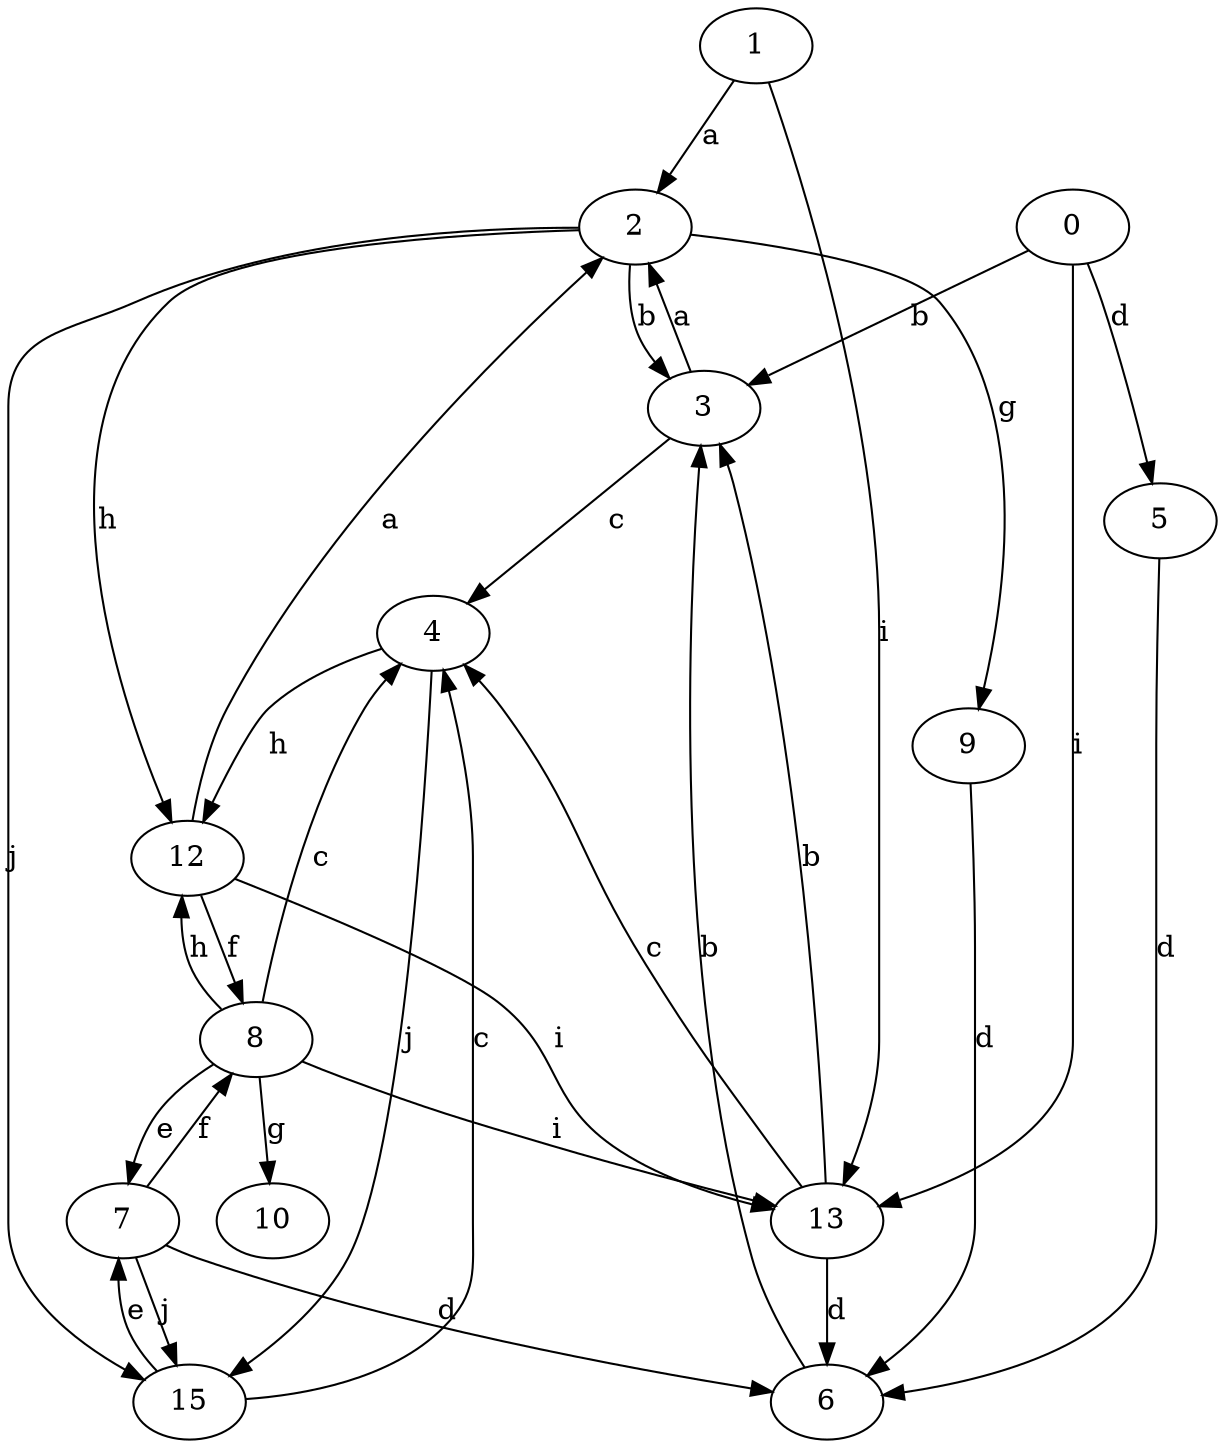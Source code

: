 strict digraph  {
1;
0;
2;
3;
4;
5;
6;
7;
8;
9;
10;
12;
13;
15;
1 -> 2  [label=a];
1 -> 13  [label=i];
0 -> 3  [label=b];
0 -> 5  [label=d];
0 -> 13  [label=i];
2 -> 3  [label=b];
2 -> 9  [label=g];
2 -> 12  [label=h];
2 -> 15  [label=j];
3 -> 2  [label=a];
3 -> 4  [label=c];
4 -> 12  [label=h];
4 -> 15  [label=j];
5 -> 6  [label=d];
6 -> 3  [label=b];
7 -> 6  [label=d];
7 -> 8  [label=f];
7 -> 15  [label=j];
8 -> 4  [label=c];
8 -> 7  [label=e];
8 -> 10  [label=g];
8 -> 12  [label=h];
8 -> 13  [label=i];
9 -> 6  [label=d];
12 -> 2  [label=a];
12 -> 8  [label=f];
12 -> 13  [label=i];
13 -> 3  [label=b];
13 -> 4  [label=c];
13 -> 6  [label=d];
15 -> 4  [label=c];
15 -> 7  [label=e];
}
